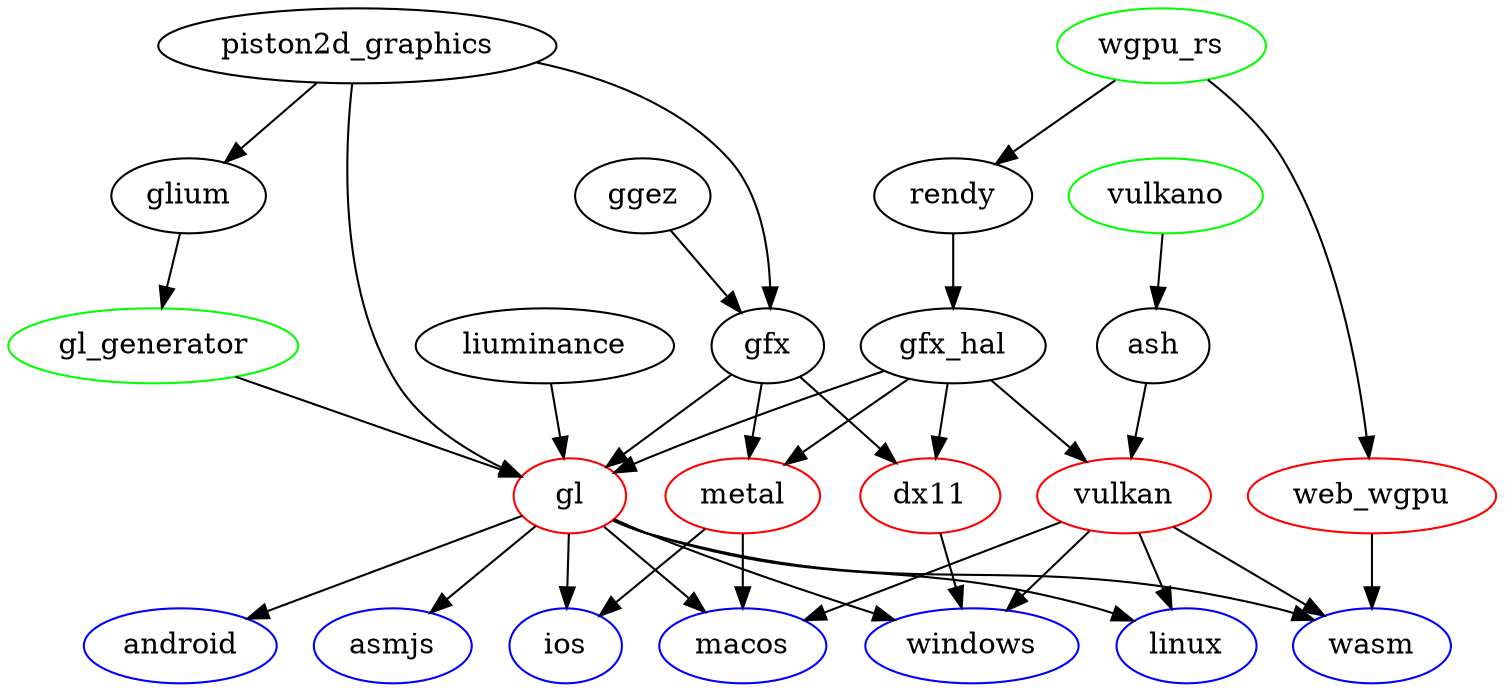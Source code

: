 digraph {
    // Platform
    { rank = same; node[color=blue]; wasm; asmjs; linux; windows; android; ios; macos; }

    // lowest level
    { rank = same; node[color=red]; gl; vulkan; metal; dx11; web_wgpu; }

    // these seem ok for my purpose
    { node[color=green]; gl_generator; wgpu_rs; vulkano; }

    gl -> asmjs,wasm,linux,windows,android,macos,ios;
    vulkan -> wasm,linux,windows,macos;
    metal -> macos,ios;
    dx11 -> windows;
    web_wgpu -> wasm;

    gl_generator -> gl
    glium -> gl_generator
    vulkano -> ash -> vulkan
    gfx -> {gl, dx11, metal}
    liuminance -> gl
    wgpu_rs -> {rendy, web_wgpu}
    gfx_hal -> {dx11,gl,metal,vulkan}
    piston2d_graphics -> { gl, gfx, glium }
    rendy -> gfx_hal
    ggez -> gfx
}
